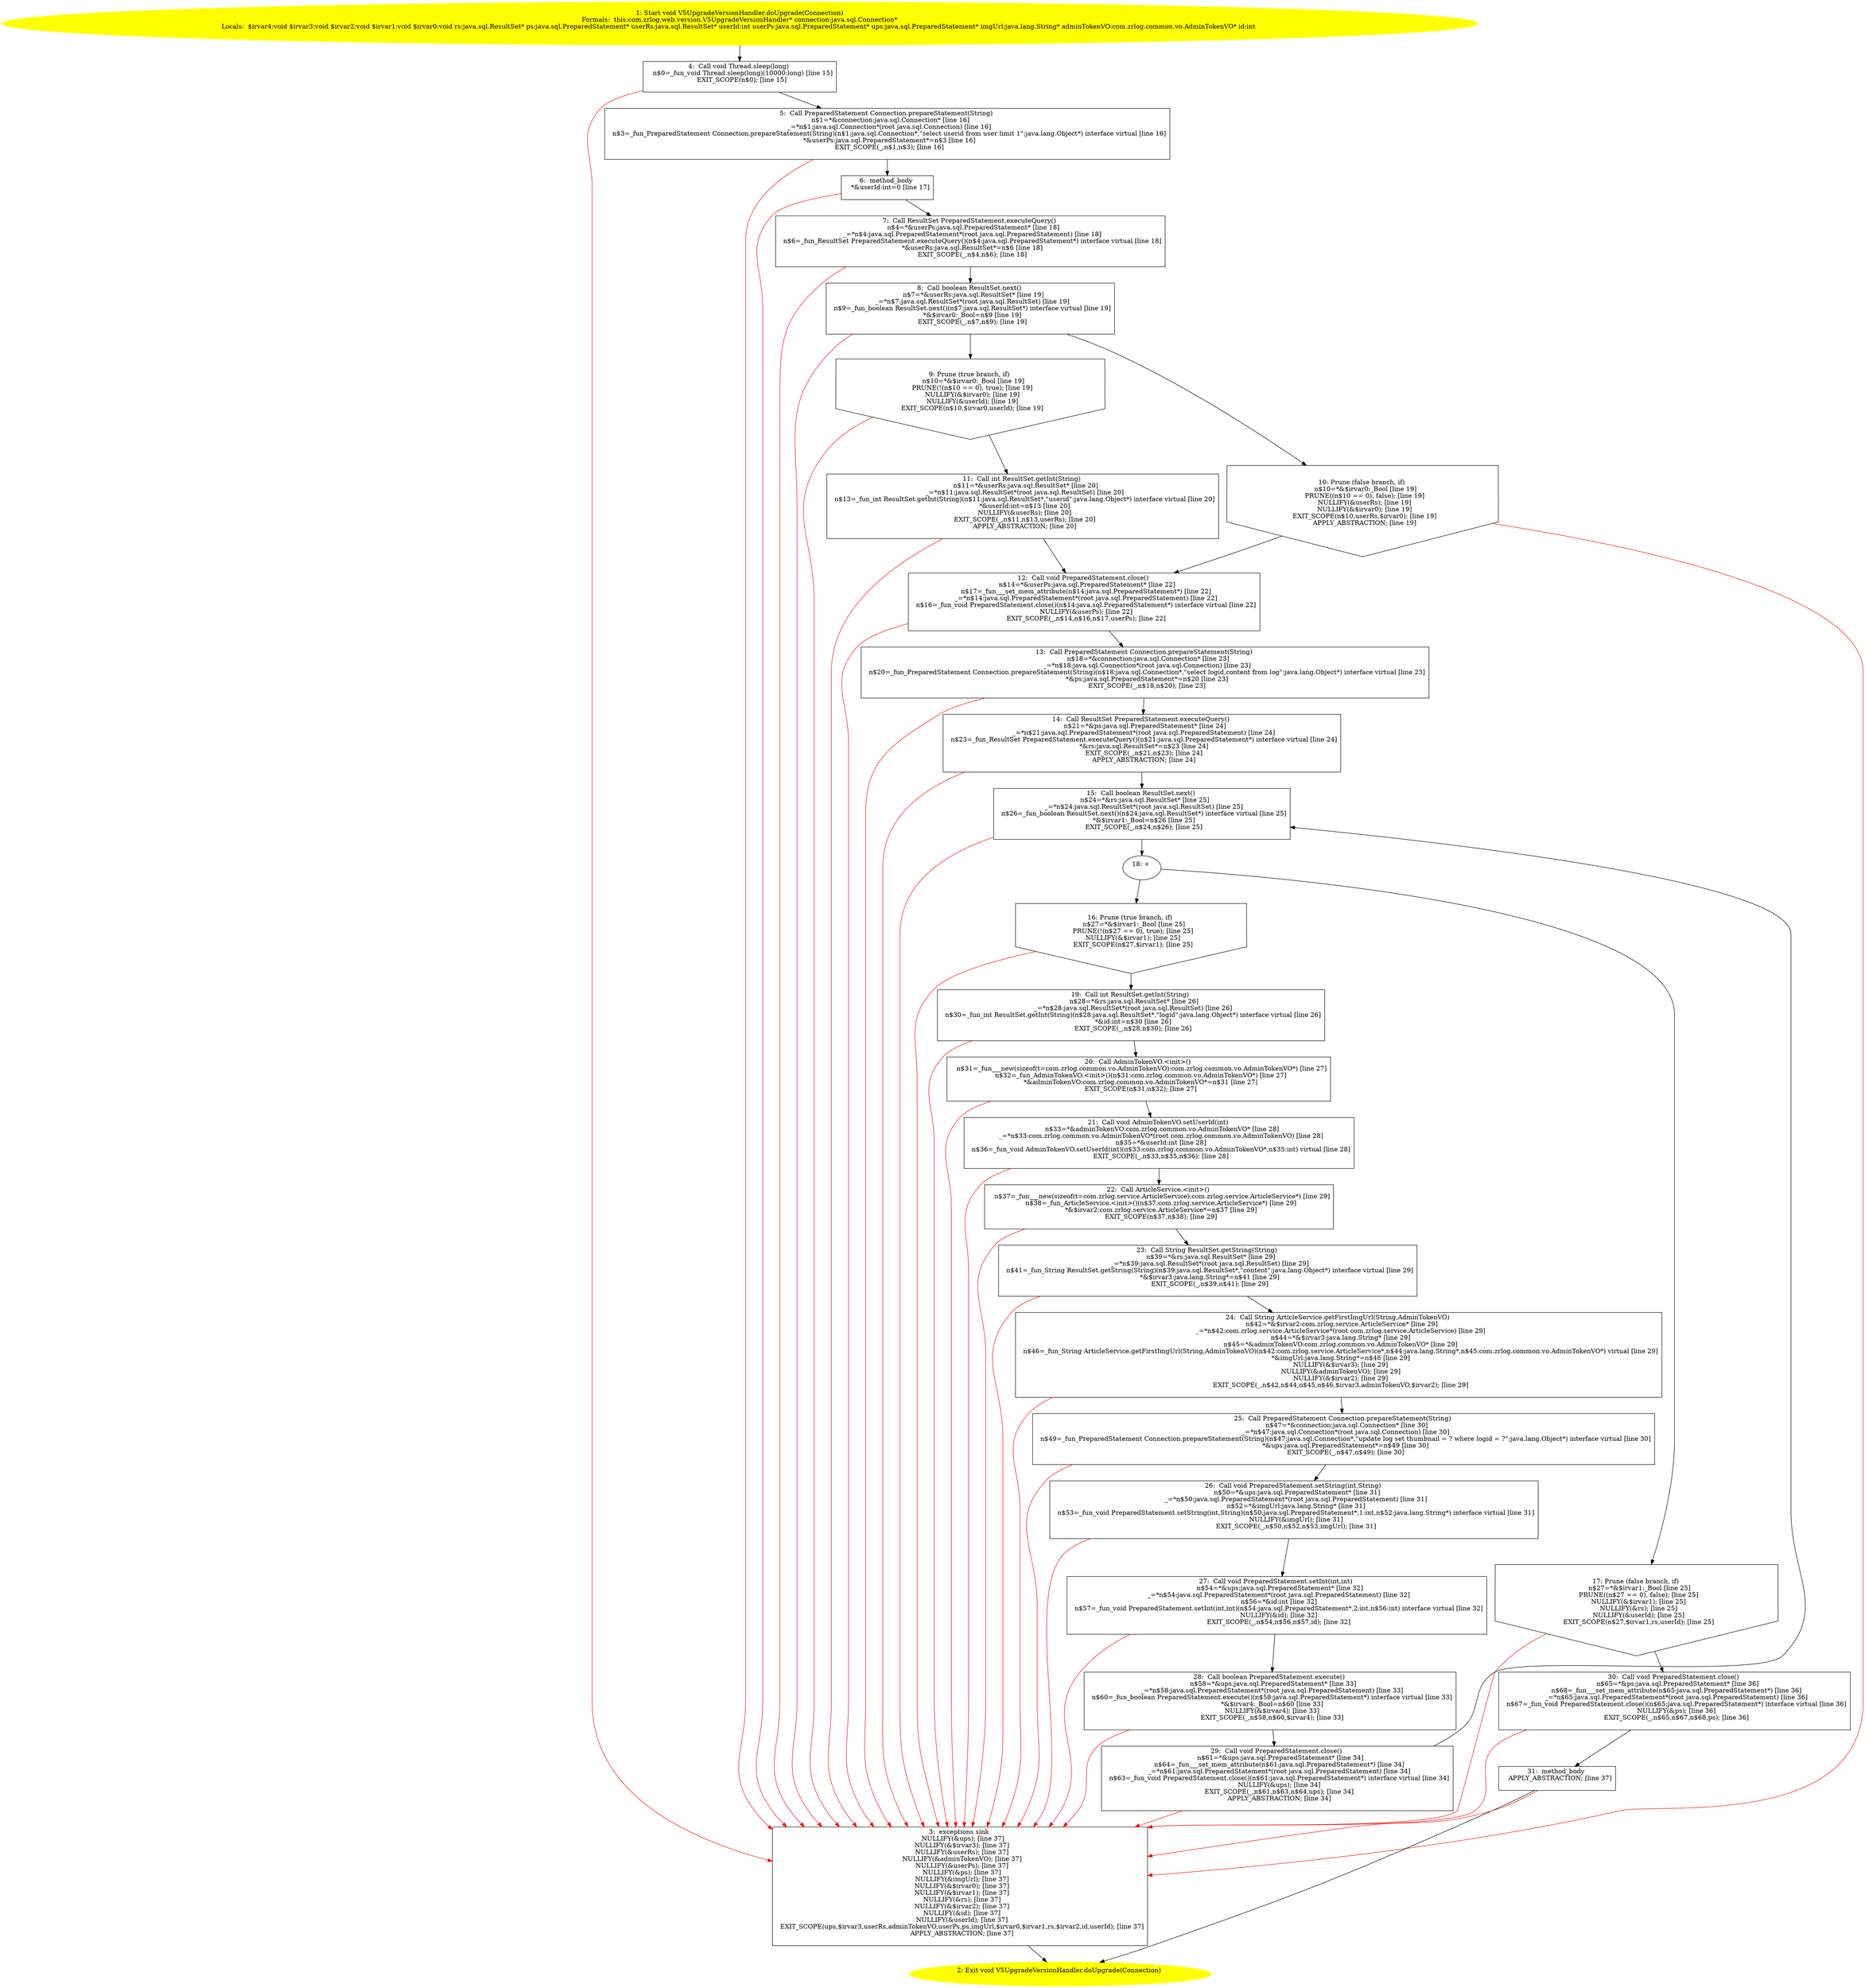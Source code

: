 /* @generated */
digraph cfg {
"com.zrlog.web.version.V5UpgradeVersionHandler.doUpgrade(java.sql.Connection):void.80e56e166d794d03e893f140be0ddd6f_1" [label="1: Start void V5UpgradeVersionHandler.doUpgrade(Connection)\nFormals:  this:com.zrlog.web.version.V5UpgradeVersionHandler* connection:java.sql.Connection*\nLocals:  $irvar4:void $irvar3:void $irvar2:void $irvar1:void $irvar0:void rs:java.sql.ResultSet* ps:java.sql.PreparedStatement* userRs:java.sql.ResultSet* userId:int userPs:java.sql.PreparedStatement* ups:java.sql.PreparedStatement* imgUrl:java.lang.String* adminTokenVO:com.zrlog.common.vo.AdminTokenVO* id:int \n  " color=yellow style=filled]
	

	 "com.zrlog.web.version.V5UpgradeVersionHandler.doUpgrade(java.sql.Connection):void.80e56e166d794d03e893f140be0ddd6f_1" -> "com.zrlog.web.version.V5UpgradeVersionHandler.doUpgrade(java.sql.Connection):void.80e56e166d794d03e893f140be0ddd6f_4" ;
"com.zrlog.web.version.V5UpgradeVersionHandler.doUpgrade(java.sql.Connection):void.80e56e166d794d03e893f140be0ddd6f_2" [label="2: Exit void V5UpgradeVersionHandler.doUpgrade(Connection) \n  " color=yellow style=filled]
	

"com.zrlog.web.version.V5UpgradeVersionHandler.doUpgrade(java.sql.Connection):void.80e56e166d794d03e893f140be0ddd6f_3" [label="3:  exceptions sink \n   NULLIFY(&ups); [line 37]\n  NULLIFY(&$irvar3); [line 37]\n  NULLIFY(&userRs); [line 37]\n  NULLIFY(&adminTokenVO); [line 37]\n  NULLIFY(&userPs); [line 37]\n  NULLIFY(&ps); [line 37]\n  NULLIFY(&imgUrl); [line 37]\n  NULLIFY(&$irvar0); [line 37]\n  NULLIFY(&$irvar1); [line 37]\n  NULLIFY(&rs); [line 37]\n  NULLIFY(&$irvar2); [line 37]\n  NULLIFY(&id); [line 37]\n  NULLIFY(&userId); [line 37]\n  EXIT_SCOPE(ups,$irvar3,userRs,adminTokenVO,userPs,ps,imgUrl,$irvar0,$irvar1,rs,$irvar2,id,userId); [line 37]\n  APPLY_ABSTRACTION; [line 37]\n " shape="box"]
	

	 "com.zrlog.web.version.V5UpgradeVersionHandler.doUpgrade(java.sql.Connection):void.80e56e166d794d03e893f140be0ddd6f_3" -> "com.zrlog.web.version.V5UpgradeVersionHandler.doUpgrade(java.sql.Connection):void.80e56e166d794d03e893f140be0ddd6f_2" ;
"com.zrlog.web.version.V5UpgradeVersionHandler.doUpgrade(java.sql.Connection):void.80e56e166d794d03e893f140be0ddd6f_4" [label="4:  Call void Thread.sleep(long) \n   n$0=_fun_void Thread.sleep(long)(10000:long) [line 15]\n  EXIT_SCOPE(n$0); [line 15]\n " shape="box"]
	

	 "com.zrlog.web.version.V5UpgradeVersionHandler.doUpgrade(java.sql.Connection):void.80e56e166d794d03e893f140be0ddd6f_4" -> "com.zrlog.web.version.V5UpgradeVersionHandler.doUpgrade(java.sql.Connection):void.80e56e166d794d03e893f140be0ddd6f_5" ;
	 "com.zrlog.web.version.V5UpgradeVersionHandler.doUpgrade(java.sql.Connection):void.80e56e166d794d03e893f140be0ddd6f_4" -> "com.zrlog.web.version.V5UpgradeVersionHandler.doUpgrade(java.sql.Connection):void.80e56e166d794d03e893f140be0ddd6f_3" [color="red" ];
"com.zrlog.web.version.V5UpgradeVersionHandler.doUpgrade(java.sql.Connection):void.80e56e166d794d03e893f140be0ddd6f_5" [label="5:  Call PreparedStatement Connection.prepareStatement(String) \n   n$1=*&connection:java.sql.Connection* [line 16]\n  _=*n$1:java.sql.Connection*(root java.sql.Connection) [line 16]\n  n$3=_fun_PreparedStatement Connection.prepareStatement(String)(n$1:java.sql.Connection*,\"select userid from user limit 1\":java.lang.Object*) interface virtual [line 16]\n  *&userPs:java.sql.PreparedStatement*=n$3 [line 16]\n  EXIT_SCOPE(_,n$1,n$3); [line 16]\n " shape="box"]
	

	 "com.zrlog.web.version.V5UpgradeVersionHandler.doUpgrade(java.sql.Connection):void.80e56e166d794d03e893f140be0ddd6f_5" -> "com.zrlog.web.version.V5UpgradeVersionHandler.doUpgrade(java.sql.Connection):void.80e56e166d794d03e893f140be0ddd6f_6" ;
	 "com.zrlog.web.version.V5UpgradeVersionHandler.doUpgrade(java.sql.Connection):void.80e56e166d794d03e893f140be0ddd6f_5" -> "com.zrlog.web.version.V5UpgradeVersionHandler.doUpgrade(java.sql.Connection):void.80e56e166d794d03e893f140be0ddd6f_3" [color="red" ];
"com.zrlog.web.version.V5UpgradeVersionHandler.doUpgrade(java.sql.Connection):void.80e56e166d794d03e893f140be0ddd6f_6" [label="6:  method_body \n   *&userId:int=0 [line 17]\n " shape="box"]
	

	 "com.zrlog.web.version.V5UpgradeVersionHandler.doUpgrade(java.sql.Connection):void.80e56e166d794d03e893f140be0ddd6f_6" -> "com.zrlog.web.version.V5UpgradeVersionHandler.doUpgrade(java.sql.Connection):void.80e56e166d794d03e893f140be0ddd6f_7" ;
	 "com.zrlog.web.version.V5UpgradeVersionHandler.doUpgrade(java.sql.Connection):void.80e56e166d794d03e893f140be0ddd6f_6" -> "com.zrlog.web.version.V5UpgradeVersionHandler.doUpgrade(java.sql.Connection):void.80e56e166d794d03e893f140be0ddd6f_3" [color="red" ];
"com.zrlog.web.version.V5UpgradeVersionHandler.doUpgrade(java.sql.Connection):void.80e56e166d794d03e893f140be0ddd6f_7" [label="7:  Call ResultSet PreparedStatement.executeQuery() \n   n$4=*&userPs:java.sql.PreparedStatement* [line 18]\n  _=*n$4:java.sql.PreparedStatement*(root java.sql.PreparedStatement) [line 18]\n  n$6=_fun_ResultSet PreparedStatement.executeQuery()(n$4:java.sql.PreparedStatement*) interface virtual [line 18]\n  *&userRs:java.sql.ResultSet*=n$6 [line 18]\n  EXIT_SCOPE(_,n$4,n$6); [line 18]\n " shape="box"]
	

	 "com.zrlog.web.version.V5UpgradeVersionHandler.doUpgrade(java.sql.Connection):void.80e56e166d794d03e893f140be0ddd6f_7" -> "com.zrlog.web.version.V5UpgradeVersionHandler.doUpgrade(java.sql.Connection):void.80e56e166d794d03e893f140be0ddd6f_8" ;
	 "com.zrlog.web.version.V5UpgradeVersionHandler.doUpgrade(java.sql.Connection):void.80e56e166d794d03e893f140be0ddd6f_7" -> "com.zrlog.web.version.V5UpgradeVersionHandler.doUpgrade(java.sql.Connection):void.80e56e166d794d03e893f140be0ddd6f_3" [color="red" ];
"com.zrlog.web.version.V5UpgradeVersionHandler.doUpgrade(java.sql.Connection):void.80e56e166d794d03e893f140be0ddd6f_8" [label="8:  Call boolean ResultSet.next() \n   n$7=*&userRs:java.sql.ResultSet* [line 19]\n  _=*n$7:java.sql.ResultSet*(root java.sql.ResultSet) [line 19]\n  n$9=_fun_boolean ResultSet.next()(n$7:java.sql.ResultSet*) interface virtual [line 19]\n  *&$irvar0:_Bool=n$9 [line 19]\n  EXIT_SCOPE(_,n$7,n$9); [line 19]\n " shape="box"]
	

	 "com.zrlog.web.version.V5UpgradeVersionHandler.doUpgrade(java.sql.Connection):void.80e56e166d794d03e893f140be0ddd6f_8" -> "com.zrlog.web.version.V5UpgradeVersionHandler.doUpgrade(java.sql.Connection):void.80e56e166d794d03e893f140be0ddd6f_9" ;
	 "com.zrlog.web.version.V5UpgradeVersionHandler.doUpgrade(java.sql.Connection):void.80e56e166d794d03e893f140be0ddd6f_8" -> "com.zrlog.web.version.V5UpgradeVersionHandler.doUpgrade(java.sql.Connection):void.80e56e166d794d03e893f140be0ddd6f_10" ;
	 "com.zrlog.web.version.V5UpgradeVersionHandler.doUpgrade(java.sql.Connection):void.80e56e166d794d03e893f140be0ddd6f_8" -> "com.zrlog.web.version.V5UpgradeVersionHandler.doUpgrade(java.sql.Connection):void.80e56e166d794d03e893f140be0ddd6f_3" [color="red" ];
"com.zrlog.web.version.V5UpgradeVersionHandler.doUpgrade(java.sql.Connection):void.80e56e166d794d03e893f140be0ddd6f_9" [label="9: Prune (true branch, if) \n   n$10=*&$irvar0:_Bool [line 19]\n  PRUNE(!(n$10 == 0), true); [line 19]\n  NULLIFY(&$irvar0); [line 19]\n  NULLIFY(&userId); [line 19]\n  EXIT_SCOPE(n$10,$irvar0,userId); [line 19]\n " shape="invhouse"]
	

	 "com.zrlog.web.version.V5UpgradeVersionHandler.doUpgrade(java.sql.Connection):void.80e56e166d794d03e893f140be0ddd6f_9" -> "com.zrlog.web.version.V5UpgradeVersionHandler.doUpgrade(java.sql.Connection):void.80e56e166d794d03e893f140be0ddd6f_11" ;
	 "com.zrlog.web.version.V5UpgradeVersionHandler.doUpgrade(java.sql.Connection):void.80e56e166d794d03e893f140be0ddd6f_9" -> "com.zrlog.web.version.V5UpgradeVersionHandler.doUpgrade(java.sql.Connection):void.80e56e166d794d03e893f140be0ddd6f_3" [color="red" ];
"com.zrlog.web.version.V5UpgradeVersionHandler.doUpgrade(java.sql.Connection):void.80e56e166d794d03e893f140be0ddd6f_10" [label="10: Prune (false branch, if) \n   n$10=*&$irvar0:_Bool [line 19]\n  PRUNE((n$10 == 0), false); [line 19]\n  NULLIFY(&userRs); [line 19]\n  NULLIFY(&$irvar0); [line 19]\n  EXIT_SCOPE(n$10,userRs,$irvar0); [line 19]\n  APPLY_ABSTRACTION; [line 19]\n " shape="invhouse"]
	

	 "com.zrlog.web.version.V5UpgradeVersionHandler.doUpgrade(java.sql.Connection):void.80e56e166d794d03e893f140be0ddd6f_10" -> "com.zrlog.web.version.V5UpgradeVersionHandler.doUpgrade(java.sql.Connection):void.80e56e166d794d03e893f140be0ddd6f_12" ;
	 "com.zrlog.web.version.V5UpgradeVersionHandler.doUpgrade(java.sql.Connection):void.80e56e166d794d03e893f140be0ddd6f_10" -> "com.zrlog.web.version.V5UpgradeVersionHandler.doUpgrade(java.sql.Connection):void.80e56e166d794d03e893f140be0ddd6f_3" [color="red" ];
"com.zrlog.web.version.V5UpgradeVersionHandler.doUpgrade(java.sql.Connection):void.80e56e166d794d03e893f140be0ddd6f_11" [label="11:  Call int ResultSet.getInt(String) \n   n$11=*&userRs:java.sql.ResultSet* [line 20]\n  _=*n$11:java.sql.ResultSet*(root java.sql.ResultSet) [line 20]\n  n$13=_fun_int ResultSet.getInt(String)(n$11:java.sql.ResultSet*,\"userid\":java.lang.Object*) interface virtual [line 20]\n  *&userId:int=n$13 [line 20]\n  NULLIFY(&userRs); [line 20]\n  EXIT_SCOPE(_,n$11,n$13,userRs); [line 20]\n  APPLY_ABSTRACTION; [line 20]\n " shape="box"]
	

	 "com.zrlog.web.version.V5UpgradeVersionHandler.doUpgrade(java.sql.Connection):void.80e56e166d794d03e893f140be0ddd6f_11" -> "com.zrlog.web.version.V5UpgradeVersionHandler.doUpgrade(java.sql.Connection):void.80e56e166d794d03e893f140be0ddd6f_12" ;
	 "com.zrlog.web.version.V5UpgradeVersionHandler.doUpgrade(java.sql.Connection):void.80e56e166d794d03e893f140be0ddd6f_11" -> "com.zrlog.web.version.V5UpgradeVersionHandler.doUpgrade(java.sql.Connection):void.80e56e166d794d03e893f140be0ddd6f_3" [color="red" ];
"com.zrlog.web.version.V5UpgradeVersionHandler.doUpgrade(java.sql.Connection):void.80e56e166d794d03e893f140be0ddd6f_12" [label="12:  Call void PreparedStatement.close() \n   n$14=*&userPs:java.sql.PreparedStatement* [line 22]\n  n$17=_fun___set_mem_attribute(n$14:java.sql.PreparedStatement*) [line 22]\n  _=*n$14:java.sql.PreparedStatement*(root java.sql.PreparedStatement) [line 22]\n  n$16=_fun_void PreparedStatement.close()(n$14:java.sql.PreparedStatement*) interface virtual [line 22]\n  NULLIFY(&userPs); [line 22]\n  EXIT_SCOPE(_,n$14,n$16,n$17,userPs); [line 22]\n " shape="box"]
	

	 "com.zrlog.web.version.V5UpgradeVersionHandler.doUpgrade(java.sql.Connection):void.80e56e166d794d03e893f140be0ddd6f_12" -> "com.zrlog.web.version.V5UpgradeVersionHandler.doUpgrade(java.sql.Connection):void.80e56e166d794d03e893f140be0ddd6f_13" ;
	 "com.zrlog.web.version.V5UpgradeVersionHandler.doUpgrade(java.sql.Connection):void.80e56e166d794d03e893f140be0ddd6f_12" -> "com.zrlog.web.version.V5UpgradeVersionHandler.doUpgrade(java.sql.Connection):void.80e56e166d794d03e893f140be0ddd6f_3" [color="red" ];
"com.zrlog.web.version.V5UpgradeVersionHandler.doUpgrade(java.sql.Connection):void.80e56e166d794d03e893f140be0ddd6f_13" [label="13:  Call PreparedStatement Connection.prepareStatement(String) \n   n$18=*&connection:java.sql.Connection* [line 23]\n  _=*n$18:java.sql.Connection*(root java.sql.Connection) [line 23]\n  n$20=_fun_PreparedStatement Connection.prepareStatement(String)(n$18:java.sql.Connection*,\"select logid,content from log\":java.lang.Object*) interface virtual [line 23]\n  *&ps:java.sql.PreparedStatement*=n$20 [line 23]\n  EXIT_SCOPE(_,n$18,n$20); [line 23]\n " shape="box"]
	

	 "com.zrlog.web.version.V5UpgradeVersionHandler.doUpgrade(java.sql.Connection):void.80e56e166d794d03e893f140be0ddd6f_13" -> "com.zrlog.web.version.V5UpgradeVersionHandler.doUpgrade(java.sql.Connection):void.80e56e166d794d03e893f140be0ddd6f_14" ;
	 "com.zrlog.web.version.V5UpgradeVersionHandler.doUpgrade(java.sql.Connection):void.80e56e166d794d03e893f140be0ddd6f_13" -> "com.zrlog.web.version.V5UpgradeVersionHandler.doUpgrade(java.sql.Connection):void.80e56e166d794d03e893f140be0ddd6f_3" [color="red" ];
"com.zrlog.web.version.V5UpgradeVersionHandler.doUpgrade(java.sql.Connection):void.80e56e166d794d03e893f140be0ddd6f_14" [label="14:  Call ResultSet PreparedStatement.executeQuery() \n   n$21=*&ps:java.sql.PreparedStatement* [line 24]\n  _=*n$21:java.sql.PreparedStatement*(root java.sql.PreparedStatement) [line 24]\n  n$23=_fun_ResultSet PreparedStatement.executeQuery()(n$21:java.sql.PreparedStatement*) interface virtual [line 24]\n  *&rs:java.sql.ResultSet*=n$23 [line 24]\n  EXIT_SCOPE(_,n$21,n$23); [line 24]\n  APPLY_ABSTRACTION; [line 24]\n " shape="box"]
	

	 "com.zrlog.web.version.V5UpgradeVersionHandler.doUpgrade(java.sql.Connection):void.80e56e166d794d03e893f140be0ddd6f_14" -> "com.zrlog.web.version.V5UpgradeVersionHandler.doUpgrade(java.sql.Connection):void.80e56e166d794d03e893f140be0ddd6f_15" ;
	 "com.zrlog.web.version.V5UpgradeVersionHandler.doUpgrade(java.sql.Connection):void.80e56e166d794d03e893f140be0ddd6f_14" -> "com.zrlog.web.version.V5UpgradeVersionHandler.doUpgrade(java.sql.Connection):void.80e56e166d794d03e893f140be0ddd6f_3" [color="red" ];
"com.zrlog.web.version.V5UpgradeVersionHandler.doUpgrade(java.sql.Connection):void.80e56e166d794d03e893f140be0ddd6f_15" [label="15:  Call boolean ResultSet.next() \n   n$24=*&rs:java.sql.ResultSet* [line 25]\n  _=*n$24:java.sql.ResultSet*(root java.sql.ResultSet) [line 25]\n  n$26=_fun_boolean ResultSet.next()(n$24:java.sql.ResultSet*) interface virtual [line 25]\n  *&$irvar1:_Bool=n$26 [line 25]\n  EXIT_SCOPE(_,n$24,n$26); [line 25]\n " shape="box"]
	

	 "com.zrlog.web.version.V5UpgradeVersionHandler.doUpgrade(java.sql.Connection):void.80e56e166d794d03e893f140be0ddd6f_15" -> "com.zrlog.web.version.V5UpgradeVersionHandler.doUpgrade(java.sql.Connection):void.80e56e166d794d03e893f140be0ddd6f_18" ;
	 "com.zrlog.web.version.V5UpgradeVersionHandler.doUpgrade(java.sql.Connection):void.80e56e166d794d03e893f140be0ddd6f_15" -> "com.zrlog.web.version.V5UpgradeVersionHandler.doUpgrade(java.sql.Connection):void.80e56e166d794d03e893f140be0ddd6f_3" [color="red" ];
"com.zrlog.web.version.V5UpgradeVersionHandler.doUpgrade(java.sql.Connection):void.80e56e166d794d03e893f140be0ddd6f_16" [label="16: Prune (true branch, if) \n   n$27=*&$irvar1:_Bool [line 25]\n  PRUNE(!(n$27 == 0), true); [line 25]\n  NULLIFY(&$irvar1); [line 25]\n  EXIT_SCOPE(n$27,$irvar1); [line 25]\n " shape="invhouse"]
	

	 "com.zrlog.web.version.V5UpgradeVersionHandler.doUpgrade(java.sql.Connection):void.80e56e166d794d03e893f140be0ddd6f_16" -> "com.zrlog.web.version.V5UpgradeVersionHandler.doUpgrade(java.sql.Connection):void.80e56e166d794d03e893f140be0ddd6f_19" ;
	 "com.zrlog.web.version.V5UpgradeVersionHandler.doUpgrade(java.sql.Connection):void.80e56e166d794d03e893f140be0ddd6f_16" -> "com.zrlog.web.version.V5UpgradeVersionHandler.doUpgrade(java.sql.Connection):void.80e56e166d794d03e893f140be0ddd6f_3" [color="red" ];
"com.zrlog.web.version.V5UpgradeVersionHandler.doUpgrade(java.sql.Connection):void.80e56e166d794d03e893f140be0ddd6f_17" [label="17: Prune (false branch, if) \n   n$27=*&$irvar1:_Bool [line 25]\n  PRUNE((n$27 == 0), false); [line 25]\n  NULLIFY(&$irvar1); [line 25]\n  NULLIFY(&rs); [line 25]\n  NULLIFY(&userId); [line 25]\n  EXIT_SCOPE(n$27,$irvar1,rs,userId); [line 25]\n " shape="invhouse"]
	

	 "com.zrlog.web.version.V5UpgradeVersionHandler.doUpgrade(java.sql.Connection):void.80e56e166d794d03e893f140be0ddd6f_17" -> "com.zrlog.web.version.V5UpgradeVersionHandler.doUpgrade(java.sql.Connection):void.80e56e166d794d03e893f140be0ddd6f_30" ;
	 "com.zrlog.web.version.V5UpgradeVersionHandler.doUpgrade(java.sql.Connection):void.80e56e166d794d03e893f140be0ddd6f_17" -> "com.zrlog.web.version.V5UpgradeVersionHandler.doUpgrade(java.sql.Connection):void.80e56e166d794d03e893f140be0ddd6f_3" [color="red" ];
"com.zrlog.web.version.V5UpgradeVersionHandler.doUpgrade(java.sql.Connection):void.80e56e166d794d03e893f140be0ddd6f_18" [label="18: + \n  " ]
	

	 "com.zrlog.web.version.V5UpgradeVersionHandler.doUpgrade(java.sql.Connection):void.80e56e166d794d03e893f140be0ddd6f_18" -> "com.zrlog.web.version.V5UpgradeVersionHandler.doUpgrade(java.sql.Connection):void.80e56e166d794d03e893f140be0ddd6f_16" ;
	 "com.zrlog.web.version.V5UpgradeVersionHandler.doUpgrade(java.sql.Connection):void.80e56e166d794d03e893f140be0ddd6f_18" -> "com.zrlog.web.version.V5UpgradeVersionHandler.doUpgrade(java.sql.Connection):void.80e56e166d794d03e893f140be0ddd6f_17" ;
"com.zrlog.web.version.V5UpgradeVersionHandler.doUpgrade(java.sql.Connection):void.80e56e166d794d03e893f140be0ddd6f_19" [label="19:  Call int ResultSet.getInt(String) \n   n$28=*&rs:java.sql.ResultSet* [line 26]\n  _=*n$28:java.sql.ResultSet*(root java.sql.ResultSet) [line 26]\n  n$30=_fun_int ResultSet.getInt(String)(n$28:java.sql.ResultSet*,\"logid\":java.lang.Object*) interface virtual [line 26]\n  *&id:int=n$30 [line 26]\n  EXIT_SCOPE(_,n$28,n$30); [line 26]\n " shape="box"]
	

	 "com.zrlog.web.version.V5UpgradeVersionHandler.doUpgrade(java.sql.Connection):void.80e56e166d794d03e893f140be0ddd6f_19" -> "com.zrlog.web.version.V5UpgradeVersionHandler.doUpgrade(java.sql.Connection):void.80e56e166d794d03e893f140be0ddd6f_20" ;
	 "com.zrlog.web.version.V5UpgradeVersionHandler.doUpgrade(java.sql.Connection):void.80e56e166d794d03e893f140be0ddd6f_19" -> "com.zrlog.web.version.V5UpgradeVersionHandler.doUpgrade(java.sql.Connection):void.80e56e166d794d03e893f140be0ddd6f_3" [color="red" ];
"com.zrlog.web.version.V5UpgradeVersionHandler.doUpgrade(java.sql.Connection):void.80e56e166d794d03e893f140be0ddd6f_20" [label="20:  Call AdminTokenVO.<init>() \n   n$31=_fun___new(sizeof(t=com.zrlog.common.vo.AdminTokenVO):com.zrlog.common.vo.AdminTokenVO*) [line 27]\n  n$32=_fun_AdminTokenVO.<init>()(n$31:com.zrlog.common.vo.AdminTokenVO*) [line 27]\n  *&adminTokenVO:com.zrlog.common.vo.AdminTokenVO*=n$31 [line 27]\n  EXIT_SCOPE(n$31,n$32); [line 27]\n " shape="box"]
	

	 "com.zrlog.web.version.V5UpgradeVersionHandler.doUpgrade(java.sql.Connection):void.80e56e166d794d03e893f140be0ddd6f_20" -> "com.zrlog.web.version.V5UpgradeVersionHandler.doUpgrade(java.sql.Connection):void.80e56e166d794d03e893f140be0ddd6f_21" ;
	 "com.zrlog.web.version.V5UpgradeVersionHandler.doUpgrade(java.sql.Connection):void.80e56e166d794d03e893f140be0ddd6f_20" -> "com.zrlog.web.version.V5UpgradeVersionHandler.doUpgrade(java.sql.Connection):void.80e56e166d794d03e893f140be0ddd6f_3" [color="red" ];
"com.zrlog.web.version.V5UpgradeVersionHandler.doUpgrade(java.sql.Connection):void.80e56e166d794d03e893f140be0ddd6f_21" [label="21:  Call void AdminTokenVO.setUserId(int) \n   n$33=*&adminTokenVO:com.zrlog.common.vo.AdminTokenVO* [line 28]\n  _=*n$33:com.zrlog.common.vo.AdminTokenVO*(root com.zrlog.common.vo.AdminTokenVO) [line 28]\n  n$35=*&userId:int [line 28]\n  n$36=_fun_void AdminTokenVO.setUserId(int)(n$33:com.zrlog.common.vo.AdminTokenVO*,n$35:int) virtual [line 28]\n  EXIT_SCOPE(_,n$33,n$35,n$36); [line 28]\n " shape="box"]
	

	 "com.zrlog.web.version.V5UpgradeVersionHandler.doUpgrade(java.sql.Connection):void.80e56e166d794d03e893f140be0ddd6f_21" -> "com.zrlog.web.version.V5UpgradeVersionHandler.doUpgrade(java.sql.Connection):void.80e56e166d794d03e893f140be0ddd6f_22" ;
	 "com.zrlog.web.version.V5UpgradeVersionHandler.doUpgrade(java.sql.Connection):void.80e56e166d794d03e893f140be0ddd6f_21" -> "com.zrlog.web.version.V5UpgradeVersionHandler.doUpgrade(java.sql.Connection):void.80e56e166d794d03e893f140be0ddd6f_3" [color="red" ];
"com.zrlog.web.version.V5UpgradeVersionHandler.doUpgrade(java.sql.Connection):void.80e56e166d794d03e893f140be0ddd6f_22" [label="22:  Call ArticleService.<init>() \n   n$37=_fun___new(sizeof(t=com.zrlog.service.ArticleService):com.zrlog.service.ArticleService*) [line 29]\n  n$38=_fun_ArticleService.<init>()(n$37:com.zrlog.service.ArticleService*) [line 29]\n  *&$irvar2:com.zrlog.service.ArticleService*=n$37 [line 29]\n  EXIT_SCOPE(n$37,n$38); [line 29]\n " shape="box"]
	

	 "com.zrlog.web.version.V5UpgradeVersionHandler.doUpgrade(java.sql.Connection):void.80e56e166d794d03e893f140be0ddd6f_22" -> "com.zrlog.web.version.V5UpgradeVersionHandler.doUpgrade(java.sql.Connection):void.80e56e166d794d03e893f140be0ddd6f_23" ;
	 "com.zrlog.web.version.V5UpgradeVersionHandler.doUpgrade(java.sql.Connection):void.80e56e166d794d03e893f140be0ddd6f_22" -> "com.zrlog.web.version.V5UpgradeVersionHandler.doUpgrade(java.sql.Connection):void.80e56e166d794d03e893f140be0ddd6f_3" [color="red" ];
"com.zrlog.web.version.V5UpgradeVersionHandler.doUpgrade(java.sql.Connection):void.80e56e166d794d03e893f140be0ddd6f_23" [label="23:  Call String ResultSet.getString(String) \n   n$39=*&rs:java.sql.ResultSet* [line 29]\n  _=*n$39:java.sql.ResultSet*(root java.sql.ResultSet) [line 29]\n  n$41=_fun_String ResultSet.getString(String)(n$39:java.sql.ResultSet*,\"content\":java.lang.Object*) interface virtual [line 29]\n  *&$irvar3:java.lang.String*=n$41 [line 29]\n  EXIT_SCOPE(_,n$39,n$41); [line 29]\n " shape="box"]
	

	 "com.zrlog.web.version.V5UpgradeVersionHandler.doUpgrade(java.sql.Connection):void.80e56e166d794d03e893f140be0ddd6f_23" -> "com.zrlog.web.version.V5UpgradeVersionHandler.doUpgrade(java.sql.Connection):void.80e56e166d794d03e893f140be0ddd6f_24" ;
	 "com.zrlog.web.version.V5UpgradeVersionHandler.doUpgrade(java.sql.Connection):void.80e56e166d794d03e893f140be0ddd6f_23" -> "com.zrlog.web.version.V5UpgradeVersionHandler.doUpgrade(java.sql.Connection):void.80e56e166d794d03e893f140be0ddd6f_3" [color="red" ];
"com.zrlog.web.version.V5UpgradeVersionHandler.doUpgrade(java.sql.Connection):void.80e56e166d794d03e893f140be0ddd6f_24" [label="24:  Call String ArticleService.getFirstImgUrl(String,AdminTokenVO) \n   n$42=*&$irvar2:com.zrlog.service.ArticleService* [line 29]\n  _=*n$42:com.zrlog.service.ArticleService*(root com.zrlog.service.ArticleService) [line 29]\n  n$44=*&$irvar3:java.lang.String* [line 29]\n  n$45=*&adminTokenVO:com.zrlog.common.vo.AdminTokenVO* [line 29]\n  n$46=_fun_String ArticleService.getFirstImgUrl(String,AdminTokenVO)(n$42:com.zrlog.service.ArticleService*,n$44:java.lang.String*,n$45:com.zrlog.common.vo.AdminTokenVO*) virtual [line 29]\n  *&imgUrl:java.lang.String*=n$46 [line 29]\n  NULLIFY(&$irvar3); [line 29]\n  NULLIFY(&adminTokenVO); [line 29]\n  NULLIFY(&$irvar2); [line 29]\n  EXIT_SCOPE(_,n$42,n$44,n$45,n$46,$irvar3,adminTokenVO,$irvar2); [line 29]\n " shape="box"]
	

	 "com.zrlog.web.version.V5UpgradeVersionHandler.doUpgrade(java.sql.Connection):void.80e56e166d794d03e893f140be0ddd6f_24" -> "com.zrlog.web.version.V5UpgradeVersionHandler.doUpgrade(java.sql.Connection):void.80e56e166d794d03e893f140be0ddd6f_25" ;
	 "com.zrlog.web.version.V5UpgradeVersionHandler.doUpgrade(java.sql.Connection):void.80e56e166d794d03e893f140be0ddd6f_24" -> "com.zrlog.web.version.V5UpgradeVersionHandler.doUpgrade(java.sql.Connection):void.80e56e166d794d03e893f140be0ddd6f_3" [color="red" ];
"com.zrlog.web.version.V5UpgradeVersionHandler.doUpgrade(java.sql.Connection):void.80e56e166d794d03e893f140be0ddd6f_25" [label="25:  Call PreparedStatement Connection.prepareStatement(String) \n   n$47=*&connection:java.sql.Connection* [line 30]\n  _=*n$47:java.sql.Connection*(root java.sql.Connection) [line 30]\n  n$49=_fun_PreparedStatement Connection.prepareStatement(String)(n$47:java.sql.Connection*,\"update log set thumbnail = ? where logid = ?\":java.lang.Object*) interface virtual [line 30]\n  *&ups:java.sql.PreparedStatement*=n$49 [line 30]\n  EXIT_SCOPE(_,n$47,n$49); [line 30]\n " shape="box"]
	

	 "com.zrlog.web.version.V5UpgradeVersionHandler.doUpgrade(java.sql.Connection):void.80e56e166d794d03e893f140be0ddd6f_25" -> "com.zrlog.web.version.V5UpgradeVersionHandler.doUpgrade(java.sql.Connection):void.80e56e166d794d03e893f140be0ddd6f_26" ;
	 "com.zrlog.web.version.V5UpgradeVersionHandler.doUpgrade(java.sql.Connection):void.80e56e166d794d03e893f140be0ddd6f_25" -> "com.zrlog.web.version.V5UpgradeVersionHandler.doUpgrade(java.sql.Connection):void.80e56e166d794d03e893f140be0ddd6f_3" [color="red" ];
"com.zrlog.web.version.V5UpgradeVersionHandler.doUpgrade(java.sql.Connection):void.80e56e166d794d03e893f140be0ddd6f_26" [label="26:  Call void PreparedStatement.setString(int,String) \n   n$50=*&ups:java.sql.PreparedStatement* [line 31]\n  _=*n$50:java.sql.PreparedStatement*(root java.sql.PreparedStatement) [line 31]\n  n$52=*&imgUrl:java.lang.String* [line 31]\n  n$53=_fun_void PreparedStatement.setString(int,String)(n$50:java.sql.PreparedStatement*,1:int,n$52:java.lang.String*) interface virtual [line 31]\n  NULLIFY(&imgUrl); [line 31]\n  EXIT_SCOPE(_,n$50,n$52,n$53,imgUrl); [line 31]\n " shape="box"]
	

	 "com.zrlog.web.version.V5UpgradeVersionHandler.doUpgrade(java.sql.Connection):void.80e56e166d794d03e893f140be0ddd6f_26" -> "com.zrlog.web.version.V5UpgradeVersionHandler.doUpgrade(java.sql.Connection):void.80e56e166d794d03e893f140be0ddd6f_27" ;
	 "com.zrlog.web.version.V5UpgradeVersionHandler.doUpgrade(java.sql.Connection):void.80e56e166d794d03e893f140be0ddd6f_26" -> "com.zrlog.web.version.V5UpgradeVersionHandler.doUpgrade(java.sql.Connection):void.80e56e166d794d03e893f140be0ddd6f_3" [color="red" ];
"com.zrlog.web.version.V5UpgradeVersionHandler.doUpgrade(java.sql.Connection):void.80e56e166d794d03e893f140be0ddd6f_27" [label="27:  Call void PreparedStatement.setInt(int,int) \n   n$54=*&ups:java.sql.PreparedStatement* [line 32]\n  _=*n$54:java.sql.PreparedStatement*(root java.sql.PreparedStatement) [line 32]\n  n$56=*&id:int [line 32]\n  n$57=_fun_void PreparedStatement.setInt(int,int)(n$54:java.sql.PreparedStatement*,2:int,n$56:int) interface virtual [line 32]\n  NULLIFY(&id); [line 32]\n  EXIT_SCOPE(_,n$54,n$56,n$57,id); [line 32]\n " shape="box"]
	

	 "com.zrlog.web.version.V5UpgradeVersionHandler.doUpgrade(java.sql.Connection):void.80e56e166d794d03e893f140be0ddd6f_27" -> "com.zrlog.web.version.V5UpgradeVersionHandler.doUpgrade(java.sql.Connection):void.80e56e166d794d03e893f140be0ddd6f_28" ;
	 "com.zrlog.web.version.V5UpgradeVersionHandler.doUpgrade(java.sql.Connection):void.80e56e166d794d03e893f140be0ddd6f_27" -> "com.zrlog.web.version.V5UpgradeVersionHandler.doUpgrade(java.sql.Connection):void.80e56e166d794d03e893f140be0ddd6f_3" [color="red" ];
"com.zrlog.web.version.V5UpgradeVersionHandler.doUpgrade(java.sql.Connection):void.80e56e166d794d03e893f140be0ddd6f_28" [label="28:  Call boolean PreparedStatement.execute() \n   n$58=*&ups:java.sql.PreparedStatement* [line 33]\n  _=*n$58:java.sql.PreparedStatement*(root java.sql.PreparedStatement) [line 33]\n  n$60=_fun_boolean PreparedStatement.execute()(n$58:java.sql.PreparedStatement*) interface virtual [line 33]\n  *&$irvar4:_Bool=n$60 [line 33]\n  NULLIFY(&$irvar4); [line 33]\n  EXIT_SCOPE(_,n$58,n$60,$irvar4); [line 33]\n " shape="box"]
	

	 "com.zrlog.web.version.V5UpgradeVersionHandler.doUpgrade(java.sql.Connection):void.80e56e166d794d03e893f140be0ddd6f_28" -> "com.zrlog.web.version.V5UpgradeVersionHandler.doUpgrade(java.sql.Connection):void.80e56e166d794d03e893f140be0ddd6f_29" ;
	 "com.zrlog.web.version.V5UpgradeVersionHandler.doUpgrade(java.sql.Connection):void.80e56e166d794d03e893f140be0ddd6f_28" -> "com.zrlog.web.version.V5UpgradeVersionHandler.doUpgrade(java.sql.Connection):void.80e56e166d794d03e893f140be0ddd6f_3" [color="red" ];
"com.zrlog.web.version.V5UpgradeVersionHandler.doUpgrade(java.sql.Connection):void.80e56e166d794d03e893f140be0ddd6f_29" [label="29:  Call void PreparedStatement.close() \n   n$61=*&ups:java.sql.PreparedStatement* [line 34]\n  n$64=_fun___set_mem_attribute(n$61:java.sql.PreparedStatement*) [line 34]\n  _=*n$61:java.sql.PreparedStatement*(root java.sql.PreparedStatement) [line 34]\n  n$63=_fun_void PreparedStatement.close()(n$61:java.sql.PreparedStatement*) interface virtual [line 34]\n  NULLIFY(&ups); [line 34]\n  EXIT_SCOPE(_,n$61,n$63,n$64,ups); [line 34]\n  APPLY_ABSTRACTION; [line 34]\n " shape="box"]
	

	 "com.zrlog.web.version.V5UpgradeVersionHandler.doUpgrade(java.sql.Connection):void.80e56e166d794d03e893f140be0ddd6f_29" -> "com.zrlog.web.version.V5UpgradeVersionHandler.doUpgrade(java.sql.Connection):void.80e56e166d794d03e893f140be0ddd6f_15" ;
	 "com.zrlog.web.version.V5UpgradeVersionHandler.doUpgrade(java.sql.Connection):void.80e56e166d794d03e893f140be0ddd6f_29" -> "com.zrlog.web.version.V5UpgradeVersionHandler.doUpgrade(java.sql.Connection):void.80e56e166d794d03e893f140be0ddd6f_3" [color="red" ];
"com.zrlog.web.version.V5UpgradeVersionHandler.doUpgrade(java.sql.Connection):void.80e56e166d794d03e893f140be0ddd6f_30" [label="30:  Call void PreparedStatement.close() \n   n$65=*&ps:java.sql.PreparedStatement* [line 36]\n  n$68=_fun___set_mem_attribute(n$65:java.sql.PreparedStatement*) [line 36]\n  _=*n$65:java.sql.PreparedStatement*(root java.sql.PreparedStatement) [line 36]\n  n$67=_fun_void PreparedStatement.close()(n$65:java.sql.PreparedStatement*) interface virtual [line 36]\n  NULLIFY(&ps); [line 36]\n  EXIT_SCOPE(_,n$65,n$67,n$68,ps); [line 36]\n " shape="box"]
	

	 "com.zrlog.web.version.V5UpgradeVersionHandler.doUpgrade(java.sql.Connection):void.80e56e166d794d03e893f140be0ddd6f_30" -> "com.zrlog.web.version.V5UpgradeVersionHandler.doUpgrade(java.sql.Connection):void.80e56e166d794d03e893f140be0ddd6f_31" ;
	 "com.zrlog.web.version.V5UpgradeVersionHandler.doUpgrade(java.sql.Connection):void.80e56e166d794d03e893f140be0ddd6f_30" -> "com.zrlog.web.version.V5UpgradeVersionHandler.doUpgrade(java.sql.Connection):void.80e56e166d794d03e893f140be0ddd6f_3" [color="red" ];
"com.zrlog.web.version.V5UpgradeVersionHandler.doUpgrade(java.sql.Connection):void.80e56e166d794d03e893f140be0ddd6f_31" [label="31:  method_body \n   APPLY_ABSTRACTION; [line 37]\n " shape="box"]
	

	 "com.zrlog.web.version.V5UpgradeVersionHandler.doUpgrade(java.sql.Connection):void.80e56e166d794d03e893f140be0ddd6f_31" -> "com.zrlog.web.version.V5UpgradeVersionHandler.doUpgrade(java.sql.Connection):void.80e56e166d794d03e893f140be0ddd6f_2" ;
	 "com.zrlog.web.version.V5UpgradeVersionHandler.doUpgrade(java.sql.Connection):void.80e56e166d794d03e893f140be0ddd6f_31" -> "com.zrlog.web.version.V5UpgradeVersionHandler.doUpgrade(java.sql.Connection):void.80e56e166d794d03e893f140be0ddd6f_3" [color="red" ];
}
